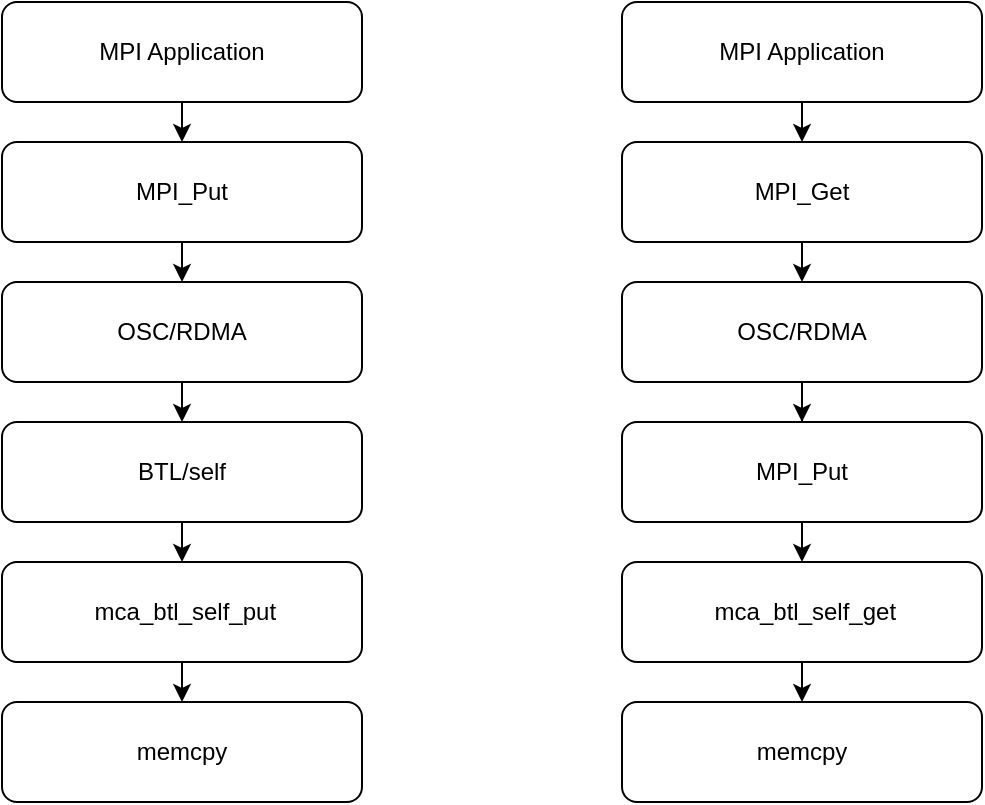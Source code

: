 <mxfile version="28.2.3">
  <diagram name="第 1 页" id="ytLrsxmjYRKp6ieVhupl">
    <mxGraphModel dx="968" dy="541" grid="1" gridSize="10" guides="1" tooltips="1" connect="1" arrows="1" fold="1" page="1" pageScale="1" pageWidth="827" pageHeight="1169" math="0" shadow="0">
      <root>
        <mxCell id="0" />
        <mxCell id="1" parent="0" />
        <mxCell id="0EARbRujs-TBIKwj7hGL-1" style="edgeStyle=orthogonalEdgeStyle;rounded=0;orthogonalLoop=1;jettySize=auto;html=1;exitX=0.5;exitY=1;exitDx=0;exitDy=0;entryX=0.5;entryY=0;entryDx=0;entryDy=0;fontFamily=Helvetica;fontSize=12;fontColor=default;" edge="1" parent="1" source="0EARbRujs-TBIKwj7hGL-2" target="0EARbRujs-TBIKwj7hGL-4">
          <mxGeometry relative="1" as="geometry" />
        </mxCell>
        <mxCell id="0EARbRujs-TBIKwj7hGL-2" value="MPI Application" style="rounded=1;whiteSpace=wrap;html=1;fillColor=none;" vertex="1" parent="1">
          <mxGeometry x="169" y="50" width="180" height="50" as="geometry" />
        </mxCell>
        <mxCell id="0EARbRujs-TBIKwj7hGL-3" style="edgeStyle=orthogonalEdgeStyle;rounded=0;orthogonalLoop=1;jettySize=auto;html=1;exitX=0.5;exitY=1;exitDx=0;exitDy=0;entryX=0.5;entryY=0;entryDx=0;entryDy=0;fontFamily=Helvetica;fontSize=12;fontColor=default;" edge="1" parent="1" source="0EARbRujs-TBIKwj7hGL-4" target="0EARbRujs-TBIKwj7hGL-6">
          <mxGeometry relative="1" as="geometry" />
        </mxCell>
        <mxCell id="0EARbRujs-TBIKwj7hGL-4" value="MPI_Put" style="rounded=1;whiteSpace=wrap;html=1;fillColor=none;" vertex="1" parent="1">
          <mxGeometry x="169" y="120" width="180" height="50" as="geometry" />
        </mxCell>
        <mxCell id="0EARbRujs-TBIKwj7hGL-35" style="edgeStyle=orthogonalEdgeStyle;rounded=0;orthogonalLoop=1;jettySize=auto;html=1;exitX=0.5;exitY=1;exitDx=0;exitDy=0;entryX=0.5;entryY=0;entryDx=0;entryDy=0;" edge="1" parent="1" source="0EARbRujs-TBIKwj7hGL-6" target="0EARbRujs-TBIKwj7hGL-29">
          <mxGeometry relative="1" as="geometry" />
        </mxCell>
        <mxCell id="0EARbRujs-TBIKwj7hGL-6" value="OSC/RDMA" style="rounded=1;whiteSpace=wrap;html=1;fillColor=none;" vertex="1" parent="1">
          <mxGeometry x="169" y="190" width="180" height="50" as="geometry" />
        </mxCell>
        <mxCell id="0EARbRujs-TBIKwj7hGL-7" style="edgeStyle=orthogonalEdgeStyle;rounded=0;orthogonalLoop=1;jettySize=auto;html=1;exitX=0.5;exitY=1;exitDx=0;exitDy=0;entryX=0.5;entryY=0;entryDx=0;entryDy=0;fontFamily=Helvetica;fontSize=12;fontColor=default;" edge="1" parent="1" target="0EARbRujs-TBIKwj7hGL-9">
          <mxGeometry relative="1" as="geometry">
            <mxPoint x="279" y="300" as="sourcePoint" />
          </mxGeometry>
        </mxCell>
        <mxCell id="0EARbRujs-TBIKwj7hGL-16" style="edgeStyle=orthogonalEdgeStyle;rounded=0;orthogonalLoop=1;jettySize=auto;html=1;exitX=0.5;exitY=1;exitDx=0;exitDy=0;entryX=0.509;entryY=-0.02;entryDx=0;entryDy=0;entryPerimeter=0;" edge="1" parent="1" target="0EARbRujs-TBIKwj7hGL-11">
          <mxGeometry relative="1" as="geometry">
            <mxPoint x="279" y="370" as="sourcePoint" />
          </mxGeometry>
        </mxCell>
        <mxCell id="0EARbRujs-TBIKwj7hGL-24" style="edgeStyle=orthogonalEdgeStyle;rounded=0;orthogonalLoop=1;jettySize=auto;html=1;exitX=0.5;exitY=1;exitDx=0;exitDy=0;entryX=0.5;entryY=0;entryDx=0;entryDy=0;fontFamily=Helvetica;fontSize=12;fontColor=default;" edge="1" parent="1" source="0EARbRujs-TBIKwj7hGL-25" target="0EARbRujs-TBIKwj7hGL-27">
          <mxGeometry relative="1" as="geometry" />
        </mxCell>
        <mxCell id="0EARbRujs-TBIKwj7hGL-25" value="MPI Application" style="rounded=1;whiteSpace=wrap;html=1;fillColor=none;" vertex="1" parent="1">
          <mxGeometry x="479" y="50" width="180" height="50" as="geometry" />
        </mxCell>
        <mxCell id="0EARbRujs-TBIKwj7hGL-26" style="edgeStyle=orthogonalEdgeStyle;rounded=0;orthogonalLoop=1;jettySize=auto;html=1;exitX=0.5;exitY=1;exitDx=0;exitDy=0;entryX=0.5;entryY=0;entryDx=0;entryDy=0;fontFamily=Helvetica;fontSize=12;fontColor=default;" edge="1" parent="1" source="0EARbRujs-TBIKwj7hGL-27" target="0EARbRujs-TBIKwj7hGL-28">
          <mxGeometry relative="1" as="geometry" />
        </mxCell>
        <mxCell id="0EARbRujs-TBIKwj7hGL-27" value="MPI_Get" style="rounded=1;whiteSpace=wrap;html=1;fillColor=none;" vertex="1" parent="1">
          <mxGeometry x="479" y="120" width="180" height="50" as="geometry" />
        </mxCell>
        <mxCell id="0EARbRujs-TBIKwj7hGL-38" style="edgeStyle=orthogonalEdgeStyle;rounded=0;orthogonalLoop=1;jettySize=auto;html=1;exitX=0.5;exitY=1;exitDx=0;exitDy=0;" edge="1" parent="1" source="0EARbRujs-TBIKwj7hGL-28" target="0EARbRujs-TBIKwj7hGL-31">
          <mxGeometry relative="1" as="geometry" />
        </mxCell>
        <mxCell id="0EARbRujs-TBIKwj7hGL-28" value="OSC/RDMA" style="rounded=1;whiteSpace=wrap;html=1;fillColor=none;" vertex="1" parent="1">
          <mxGeometry x="479" y="190" width="180" height="50" as="geometry" />
        </mxCell>
        <mxCell id="0EARbRujs-TBIKwj7hGL-36" style="edgeStyle=orthogonalEdgeStyle;rounded=0;orthogonalLoop=1;jettySize=auto;html=1;exitX=0.5;exitY=1;exitDx=0;exitDy=0;entryX=0.5;entryY=0;entryDx=0;entryDy=0;" edge="1" parent="1" source="0EARbRujs-TBIKwj7hGL-29" target="0EARbRujs-TBIKwj7hGL-30">
          <mxGeometry relative="1" as="geometry" />
        </mxCell>
        <mxCell id="0EARbRujs-TBIKwj7hGL-29" value="BTL/self" style="rounded=1;whiteSpace=wrap;html=1;fillColor=none;" vertex="1" parent="1">
          <mxGeometry x="169" y="260" width="180" height="50" as="geometry" />
        </mxCell>
        <mxCell id="0EARbRujs-TBIKwj7hGL-37" style="edgeStyle=orthogonalEdgeStyle;rounded=0;orthogonalLoop=1;jettySize=auto;html=1;exitX=0.5;exitY=1;exitDx=0;exitDy=0;entryX=0.5;entryY=0;entryDx=0;entryDy=0;" edge="1" parent="1" source="0EARbRujs-TBIKwj7hGL-30" target="0EARbRujs-TBIKwj7hGL-33">
          <mxGeometry relative="1" as="geometry" />
        </mxCell>
        <mxCell id="0EARbRujs-TBIKwj7hGL-30" value="&amp;nbsp;mca_btl_self_put" style="rounded=1;whiteSpace=wrap;html=1;fillColor=none;" vertex="1" parent="1">
          <mxGeometry x="169" y="330" width="180" height="50" as="geometry" />
        </mxCell>
        <mxCell id="0EARbRujs-TBIKwj7hGL-39" style="edgeStyle=orthogonalEdgeStyle;rounded=0;orthogonalLoop=1;jettySize=auto;html=1;exitX=0.5;exitY=1;exitDx=0;exitDy=0;entryX=0.5;entryY=0;entryDx=0;entryDy=0;" edge="1" parent="1" source="0EARbRujs-TBIKwj7hGL-31" target="0EARbRujs-TBIKwj7hGL-32">
          <mxGeometry relative="1" as="geometry" />
        </mxCell>
        <mxCell id="0EARbRujs-TBIKwj7hGL-31" value="MPI_Put" style="rounded=1;whiteSpace=wrap;html=1;fillColor=none;" vertex="1" parent="1">
          <mxGeometry x="479" y="260" width="180" height="50" as="geometry" />
        </mxCell>
        <mxCell id="0EARbRujs-TBIKwj7hGL-40" style="edgeStyle=orthogonalEdgeStyle;rounded=0;orthogonalLoop=1;jettySize=auto;html=1;exitX=0.5;exitY=1;exitDx=0;exitDy=0;entryX=0.5;entryY=0;entryDx=0;entryDy=0;" edge="1" parent="1" source="0EARbRujs-TBIKwj7hGL-32" target="0EARbRujs-TBIKwj7hGL-34">
          <mxGeometry relative="1" as="geometry" />
        </mxCell>
        <mxCell id="0EARbRujs-TBIKwj7hGL-32" value="&amp;nbsp;mca_btl_self_get" style="rounded=1;whiteSpace=wrap;html=1;fillColor=none;" vertex="1" parent="1">
          <mxGeometry x="479" y="330" width="180" height="50" as="geometry" />
        </mxCell>
        <mxCell id="0EARbRujs-TBIKwj7hGL-33" value="memcpy" style="rounded=1;whiteSpace=wrap;html=1;fillColor=none;" vertex="1" parent="1">
          <mxGeometry x="169" y="400" width="180" height="50" as="geometry" />
        </mxCell>
        <mxCell id="0EARbRujs-TBIKwj7hGL-34" value="memcpy" style="rounded=1;whiteSpace=wrap;html=1;fillColor=none;" vertex="1" parent="1">
          <mxGeometry x="479" y="400" width="180" height="50" as="geometry" />
        </mxCell>
      </root>
    </mxGraphModel>
  </diagram>
</mxfile>
